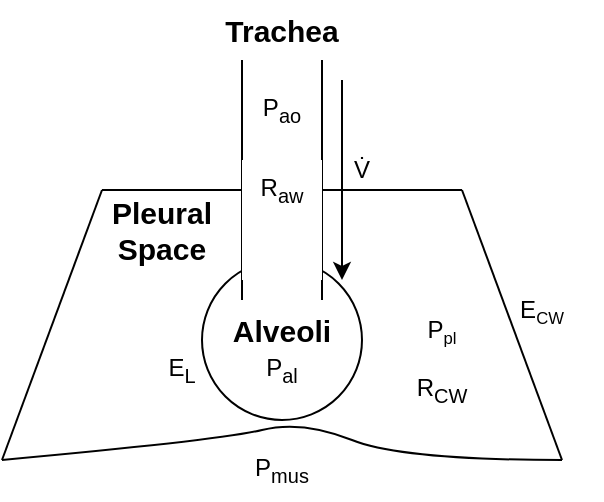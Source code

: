 <mxfile version="23.1.2" type="device">
  <diagram name="Page-1" id="nVFyHpyeYcPGsmvx0sBv">
    <mxGraphModel dx="1434" dy="738" grid="1" gridSize="10" guides="1" tooltips="1" connect="1" arrows="1" fold="1" page="1" pageScale="1" pageWidth="827" pageHeight="1169" math="0" shadow="0">
      <root>
        <mxCell id="0" />
        <mxCell id="1" parent="0" />
        <mxCell id="jysUjB4pc8x6qRiP5P2i-3" value="" style="ellipse;whiteSpace=wrap;html=1;aspect=fixed;" parent="1" vertex="1">
          <mxGeometry x="380" y="300" width="80" height="80" as="geometry" />
        </mxCell>
        <mxCell id="jysUjB4pc8x6qRiP5P2i-1" value="" style="endArrow=none;html=1;rounded=0;" parent="1" edge="1">
          <mxGeometry width="50" height="50" relative="1" as="geometry">
            <mxPoint x="400" y="320" as="sourcePoint" />
            <mxPoint x="400" y="200" as="targetPoint" />
          </mxGeometry>
        </mxCell>
        <mxCell id="jysUjB4pc8x6qRiP5P2i-2" value="" style="endArrow=none;html=1;rounded=0;" parent="1" edge="1">
          <mxGeometry width="50" height="50" relative="1" as="geometry">
            <mxPoint x="440" y="320" as="sourcePoint" />
            <mxPoint x="440" y="200" as="targetPoint" />
          </mxGeometry>
        </mxCell>
        <mxCell id="jysUjB4pc8x6qRiP5P2i-4" value="" style="rounded=0;whiteSpace=wrap;html=1;strokeColor=none;" parent="1" vertex="1">
          <mxGeometry x="400" y="250" width="40" height="60" as="geometry" />
        </mxCell>
        <mxCell id="jysUjB4pc8x6qRiP5P2i-5" value="" style="endArrow=none;html=1;rounded=0;exitX=0;exitY=0.25;exitDx=0;exitDy=0;" parent="1" source="jysUjB4pc8x6qRiP5P2i-4" edge="1">
          <mxGeometry width="50" height="50" relative="1" as="geometry">
            <mxPoint x="390" y="410" as="sourcePoint" />
            <mxPoint x="330" y="265" as="targetPoint" />
          </mxGeometry>
        </mxCell>
        <mxCell id="jysUjB4pc8x6qRiP5P2i-6" value="" style="endArrow=none;html=1;rounded=0;" parent="1" edge="1">
          <mxGeometry width="50" height="50" relative="1" as="geometry">
            <mxPoint x="330" y="265" as="sourcePoint" />
            <mxPoint x="280" y="400" as="targetPoint" />
          </mxGeometry>
        </mxCell>
        <mxCell id="jysUjB4pc8x6qRiP5P2i-7" value="" style="endArrow=none;html=1;rounded=0;exitX=0;exitY=0.25;exitDx=0;exitDy=0;" parent="1" edge="1">
          <mxGeometry width="50" height="50" relative="1" as="geometry">
            <mxPoint x="510" y="265" as="sourcePoint" />
            <mxPoint x="440" y="265" as="targetPoint" />
          </mxGeometry>
        </mxCell>
        <mxCell id="jysUjB4pc8x6qRiP5P2i-8" value="" style="endArrow=none;html=1;rounded=0;" parent="1" edge="1">
          <mxGeometry width="50" height="50" relative="1" as="geometry">
            <mxPoint x="510" y="265" as="sourcePoint" />
            <mxPoint x="560" y="400" as="targetPoint" />
          </mxGeometry>
        </mxCell>
        <mxCell id="jysUjB4pc8x6qRiP5P2i-10" value="" style="curved=1;endArrow=none;html=1;rounded=0;endFill=0;" parent="1" edge="1">
          <mxGeometry width="50" height="50" relative="1" as="geometry">
            <mxPoint x="280" y="400" as="sourcePoint" />
            <mxPoint x="560" y="400" as="targetPoint" />
            <Array as="points">
              <mxPoint x="390" y="390" />
              <mxPoint x="430" y="380" />
              <mxPoint x="480" y="400" />
            </Array>
          </mxGeometry>
        </mxCell>
        <mxCell id="-ludTXhcTSpE9H65l5YU-1" value="P&lt;sub&gt;ao&lt;/sub&gt;" style="text;html=1;strokeColor=none;fillColor=none;align=center;verticalAlign=middle;whiteSpace=wrap;rounded=0;" parent="1" vertex="1">
          <mxGeometry x="390" y="210" width="60" height="30" as="geometry" />
        </mxCell>
        <mxCell id="-ludTXhcTSpE9H65l5YU-2" value="&lt;span style=&quot;font-size: 12px;&quot;&gt;R&lt;sub&gt;aw&lt;/sub&gt;&lt;/span&gt;" style="text;html=1;strokeColor=none;fillColor=none;align=center;verticalAlign=middle;whiteSpace=wrap;rounded=0;" parent="1" vertex="1">
          <mxGeometry x="390" y="250" width="60" height="30" as="geometry" />
        </mxCell>
        <mxCell id="-ludTXhcTSpE9H65l5YU-3" value="&lt;span style=&quot;font-size: 12px;&quot;&gt;P&lt;sub&gt;al&lt;/sub&gt;&lt;/span&gt;" style="text;html=1;strokeColor=none;fillColor=none;align=center;verticalAlign=middle;whiteSpace=wrap;rounded=0;" parent="1" vertex="1">
          <mxGeometry x="390" y="340" width="60" height="30" as="geometry" />
        </mxCell>
        <mxCell id="-ludTXhcTSpE9H65l5YU-4" value="&lt;span style=&quot;font-size: 12px;&quot;&gt;E&lt;sub&gt;L&lt;/sub&gt;&lt;/span&gt;" style="text;html=1;strokeColor=none;fillColor=none;align=center;verticalAlign=middle;whiteSpace=wrap;rounded=0;" parent="1" vertex="1">
          <mxGeometry x="340" y="340" width="60" height="30" as="geometry" />
        </mxCell>
        <mxCell id="-ludTXhcTSpE9H65l5YU-5" value="&lt;span style=&quot;font-size: 12px;&quot;&gt;P&lt;/span&gt;&lt;span style=&quot;font-size: 10px;&quot;&gt;&lt;sub&gt;pl&lt;/sub&gt;&lt;/span&gt;" style="text;html=1;strokeColor=none;fillColor=none;align=center;verticalAlign=middle;whiteSpace=wrap;rounded=0;" parent="1" vertex="1">
          <mxGeometry x="470" y="320" width="60" height="30" as="geometry" />
        </mxCell>
        <mxCell id="-ludTXhcTSpE9H65l5YU-6" value="R&lt;sub&gt;CW&lt;/sub&gt;" style="text;html=1;strokeColor=none;fillColor=none;align=center;verticalAlign=middle;whiteSpace=wrap;rounded=0;" parent="1" vertex="1">
          <mxGeometry x="470" y="350" width="60" height="30" as="geometry" />
        </mxCell>
        <mxCell id="-ludTXhcTSpE9H65l5YU-7" value="&lt;span style=&quot;font-size: 12px;&quot;&gt;E&lt;/span&gt;&lt;span style=&quot;font-size: 10px;&quot;&gt;&lt;sub&gt;CW&lt;/sub&gt;&lt;/span&gt;" style="text;html=1;strokeColor=none;fillColor=none;align=center;verticalAlign=middle;whiteSpace=wrap;rounded=0;" parent="1" vertex="1">
          <mxGeometry x="520" y="310" width="60" height="30" as="geometry" />
        </mxCell>
        <mxCell id="-ludTXhcTSpE9H65l5YU-9" value="&lt;b&gt;&lt;font style=&quot;font-size: 15px;&quot;&gt;Trachea&lt;/font&gt;&lt;/b&gt;" style="text;html=1;strokeColor=none;fillColor=none;align=center;verticalAlign=middle;whiteSpace=wrap;rounded=0;" parent="1" vertex="1">
          <mxGeometry x="390" y="170" width="60" height="30" as="geometry" />
        </mxCell>
        <mxCell id="-ludTXhcTSpE9H65l5YU-10" value="&lt;b&gt;&lt;font style=&quot;font-size: 15px;&quot;&gt;Alveoli&lt;/font&gt;&lt;/b&gt;" style="text;html=1;strokeColor=none;fillColor=none;align=center;verticalAlign=middle;whiteSpace=wrap;rounded=0;" parent="1" vertex="1">
          <mxGeometry x="390" y="320" width="60" height="30" as="geometry" />
        </mxCell>
        <mxCell id="-ludTXhcTSpE9H65l5YU-11" value="&lt;b&gt;&lt;font style=&quot;font-size: 15px;&quot;&gt;Pleural Space&lt;/font&gt;&lt;/b&gt;" style="text;html=1;strokeColor=none;fillColor=none;align=center;verticalAlign=middle;whiteSpace=wrap;rounded=0;" parent="1" vertex="1">
          <mxGeometry x="330" y="270" width="60" height="30" as="geometry" />
        </mxCell>
        <mxCell id="-ludTXhcTSpE9H65l5YU-12" style="edgeStyle=orthogonalEdgeStyle;rounded=0;orthogonalLoop=1;jettySize=auto;html=1;exitX=0.5;exitY=1;exitDx=0;exitDy=0;" parent="1" source="-ludTXhcTSpE9H65l5YU-1" target="-ludTXhcTSpE9H65l5YU-1" edge="1">
          <mxGeometry relative="1" as="geometry" />
        </mxCell>
        <mxCell id="-ludTXhcTSpE9H65l5YU-13" value="V̇" style="text;html=1;strokeColor=none;fillColor=none;align=center;verticalAlign=middle;whiteSpace=wrap;rounded=0;" parent="1" vertex="1">
          <mxGeometry x="430" y="240" width="60" height="30" as="geometry" />
        </mxCell>
        <mxCell id="-ludTXhcTSpE9H65l5YU-15" value="" style="endArrow=classic;html=1;rounded=0;" parent="1" edge="1">
          <mxGeometry width="50" height="50" relative="1" as="geometry">
            <mxPoint x="450" y="210" as="sourcePoint" />
            <mxPoint x="450" y="310" as="targetPoint" />
          </mxGeometry>
        </mxCell>
        <mxCell id="gNP7r4lXrQR5C-IS0s8J-1" value="P&lt;sub&gt;mus&lt;/sub&gt;" style="text;html=1;strokeColor=none;fillColor=none;align=center;verticalAlign=middle;whiteSpace=wrap;rounded=0;" vertex="1" parent="1">
          <mxGeometry x="390" y="390" width="60" height="30" as="geometry" />
        </mxCell>
      </root>
    </mxGraphModel>
  </diagram>
</mxfile>
